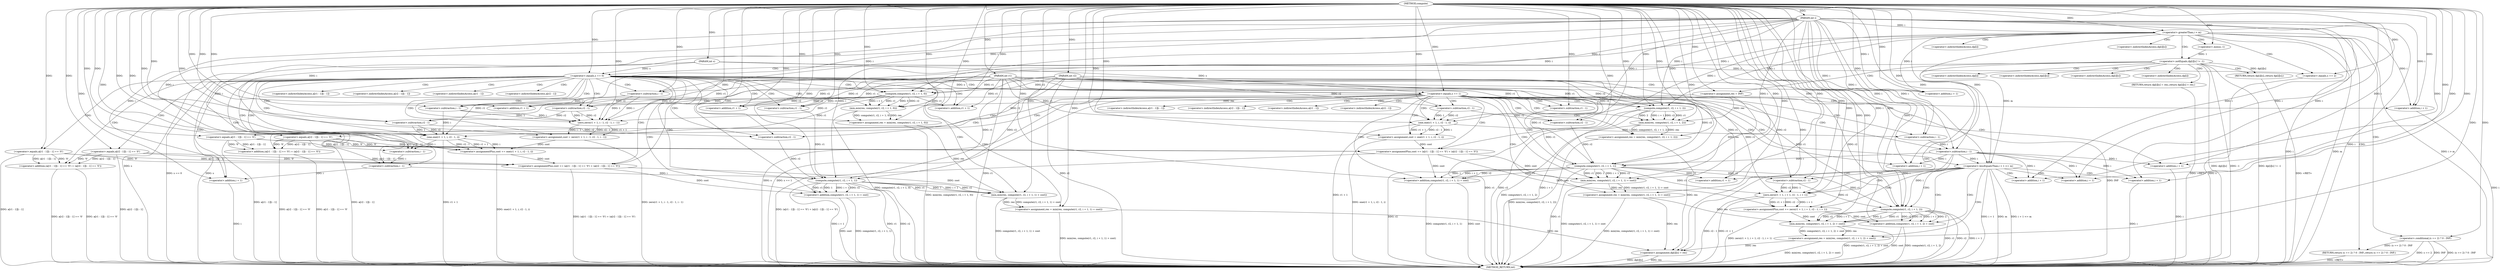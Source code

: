 digraph "compute" {  
"1000301" [label = "(METHOD,compute)" ]
"1000531" [label = "(METHOD_RETURN,int)" ]
"1000302" [label = "(PARAM,int r1)" ]
"1000303" [label = "(PARAM,int r2)" ]
"1000304" [label = "(PARAM,int i)" ]
"1000305" [label = "(PARAM,int s)" ]
"1000335" [label = "(<operator>.assignment,res = INF)" ]
"1000523" [label = "(RETURN,return dp[i][s] = res;,return dp[i][s] = res;)" ]
"1000308" [label = "(<operator>.greaterThan,i > m)" ]
"1000320" [label = "(<operator>.notEquals,dp[i][s] != -1)" ]
"1000328" [label = "(RETURN,return dp[i][s];,return dp[i][s];)" ]
"1000339" [label = "(<operator>.equals,s == 0)" ]
"1000524" [label = "(<operator>.assignment,dp[i][s] = res)" ]
"1000312" [label = "(RETURN,return (s == 2) ? 0 : INF;,return (s == 2) ? 0 : INF;)" ]
"1000343" [label = "(<operator>.assignment,res = min(res, compute(r1, r2, i + 1, 0)))" ]
"1000355" [label = "(<operator>.assignment,cost = zero(r1 + 1, i - 1, r2 - 1, i - 1))" ]
"1000370" [label = "(<operator>.assignmentPlus,cost += one(r1 + 1, i, r2 - 1, i))" ]
"1000381" [label = "(<operator>.assignmentPlus,cost += (a[r1 - 1][i - 1] == '0') + (a[r2 - 1][i - 1] == '0'))" ]
"1000406" [label = "(<operator>.assignment,res = min(res, compute(r1, r2, i + 1, 1) + cost))" ]
"1000313" [label = "(<operator>.conditional,(s == 2) ? 0 : INF)" ]
"1000326" [label = "(<operator>.minus,-1)" ]
"1000421" [label = "(<operator>.equals,s == 1)" ]
"1000345" [label = "(min,min(res, compute(r1, r2, i + 1, 0)))" ]
"1000357" [label = "(zero,zero(r1 + 1, i - 1, r2 - 1, i - 1))" ]
"1000372" [label = "(one,one(r1 + 1, i, r2 - 1, i))" ]
"1000383" [label = "(<operator>.addition,(a[r1 - 1][i - 1] == '0') + (a[r2 - 1][i - 1] == '0'))" ]
"1000408" [label = "(min,min(res, compute(r1, r2, i + 1, 1) + cost))" ]
"1000426" [label = "(<operator>.assignment,cost = one(r1 + 1, i, r2 - 1, i))" ]
"1000437" [label = "(<operator>.assignmentPlus,cost += (a[r1 - 1][i - 1] == '0') + (a[r2 - 1][i - 1] == '0'))" ]
"1000462" [label = "(<operator>.assignment,res = min(res, compute(r1, r2, i + 1, 1) + cost))" ]
"1000314" [label = "(<operator>.equals,s == 2)" ]
"1000347" [label = "(compute,compute(r1, r2, i + 1, 0))" ]
"1000358" [label = "(<operator>.addition,r1 + 1)" ]
"1000361" [label = "(<operator>.subtraction,i - 1)" ]
"1000364" [label = "(<operator>.subtraction,r2 - 1)" ]
"1000367" [label = "(<operator>.subtraction,i - 1)" ]
"1000373" [label = "(<operator>.addition,r1 + 1)" ]
"1000377" [label = "(<operator>.subtraction,r2 - 1)" ]
"1000384" [label = "(<operator>.equals,a[r1 - 1][i - 1] == '0')" ]
"1000395" [label = "(<operator>.equals,a[r2 - 1][i - 1] == '0')" ]
"1000410" [label = "(<operator>.addition,compute(r1, r2, i + 1, 1) + cost)" ]
"1000476" [label = "(<operator>.lessEqualsThan,i + 1 <= m)" ]
"1000512" [label = "(<operator>.assignment,res = min(res, compute(r1, r2, i + 1, 2)))" ]
"1000350" [label = "(<operator>.addition,i + 1)" ]
"1000411" [label = "(compute,compute(r1, r2, i + 1, 1))" ]
"1000428" [label = "(one,one(r1 + 1, i, r2 - 1, i))" ]
"1000439" [label = "(<operator>.addition,(a[r1 - 1][i - 1] == '0') + (a[r2 - 1][i - 1] == '0'))" ]
"1000464" [label = "(min,min(res, compute(r1, r2, i + 1, 1) + cost))" ]
"1000482" [label = "(<operator>.assignmentPlus,cost += zero(r1 + 1, i + 1, r2 - 1, i + 1))" ]
"1000497" [label = "(<operator>.assignment,res = min(res, compute(r1, r2, i + 1, 2) + cost))" ]
"1000391" [label = "(<operator>.subtraction,i - 1)" ]
"1000402" [label = "(<operator>.subtraction,i - 1)" ]
"1000414" [label = "(<operator>.addition,i + 1)" ]
"1000429" [label = "(<operator>.addition,r1 + 1)" ]
"1000433" [label = "(<operator>.subtraction,r2 - 1)" ]
"1000440" [label = "(<operator>.equals,a[r1 - 1][i - 1] == '0')" ]
"1000451" [label = "(<operator>.equals,a[r2 - 1][i - 1] == '0')" ]
"1000466" [label = "(<operator>.addition,compute(r1, r2, i + 1, 1) + cost)" ]
"1000477" [label = "(<operator>.addition,i + 1)" ]
"1000514" [label = "(min,min(res, compute(r1, r2, i + 1, 2)))" ]
"1000388" [label = "(<operator>.subtraction,r1 - 1)" ]
"1000399" [label = "(<operator>.subtraction,r2 - 1)" ]
"1000467" [label = "(compute,compute(r1, r2, i + 1, 1))" ]
"1000484" [label = "(zero,zero(r1 + 1, i + 1, r2 - 1, i + 1))" ]
"1000499" [label = "(min,min(res, compute(r1, r2, i + 1, 2) + cost))" ]
"1000516" [label = "(compute,compute(r1, r2, i + 1, 2))" ]
"1000447" [label = "(<operator>.subtraction,i - 1)" ]
"1000458" [label = "(<operator>.subtraction,i - 1)" ]
"1000470" [label = "(<operator>.addition,i + 1)" ]
"1000485" [label = "(<operator>.addition,r1 + 1)" ]
"1000488" [label = "(<operator>.addition,i + 1)" ]
"1000491" [label = "(<operator>.subtraction,r2 - 1)" ]
"1000494" [label = "(<operator>.addition,i + 1)" ]
"1000501" [label = "(<operator>.addition,compute(r1, r2, i + 1, 2) + cost)" ]
"1000519" [label = "(<operator>.addition,i + 1)" ]
"1000444" [label = "(<operator>.subtraction,r1 - 1)" ]
"1000455" [label = "(<operator>.subtraction,r2 - 1)" ]
"1000502" [label = "(compute,compute(r1, r2, i + 1, 2))" ]
"1000505" [label = "(<operator>.addition,i + 1)" ]
"1000321" [label = "(<operator>.indirectIndexAccess,dp[i][s])" ]
"1000329" [label = "(<operator>.indirectIndexAccess,dp[i][s])" ]
"1000525" [label = "(<operator>.indirectIndexAccess,dp[i][s])" ]
"1000322" [label = "(<operator>.indirectIndexAccess,dp[i])" ]
"1000330" [label = "(<operator>.indirectIndexAccess,dp[i])" ]
"1000526" [label = "(<operator>.indirectIndexAccess,dp[i])" ]
"1000385" [label = "(<operator>.indirectIndexAccess,a[r1 - 1][i - 1])" ]
"1000396" [label = "(<operator>.indirectIndexAccess,a[r2 - 1][i - 1])" ]
"1000386" [label = "(<operator>.indirectIndexAccess,a[r1 - 1])" ]
"1000397" [label = "(<operator>.indirectIndexAccess,a[r2 - 1])" ]
"1000441" [label = "(<operator>.indirectIndexAccess,a[r1 - 1][i - 1])" ]
"1000452" [label = "(<operator>.indirectIndexAccess,a[r2 - 1][i - 1])" ]
"1000442" [label = "(<operator>.indirectIndexAccess,a[r1 - 1])" ]
"1000453" [label = "(<operator>.indirectIndexAccess,a[r2 - 1])" ]
  "1000312" -> "1000531"  [ label = "DDG: <RET>"] 
  "1000328" -> "1000531"  [ label = "DDG: <RET>"] 
  "1000302" -> "1000531"  [ label = "DDG: r1"] 
  "1000303" -> "1000531"  [ label = "DDG: r2"] 
  "1000304" -> "1000531"  [ label = "DDG: i"] 
  "1000305" -> "1000531"  [ label = "DDG: s"] 
  "1000308" -> "1000531"  [ label = "DDG: i"] 
  "1000308" -> "1000531"  [ label = "DDG: m"] 
  "1000308" -> "1000531"  [ label = "DDG: i > m"] 
  "1000320" -> "1000531"  [ label = "DDG: dp[i][s]"] 
  "1000320" -> "1000531"  [ label = "DDG: -1"] 
  "1000320" -> "1000531"  [ label = "DDG: dp[i][s] != -1"] 
  "1000335" -> "1000531"  [ label = "DDG: INF"] 
  "1000339" -> "1000531"  [ label = "DDG: s"] 
  "1000339" -> "1000531"  [ label = "DDG: s == 0"] 
  "1000421" -> "1000531"  [ label = "DDG: s"] 
  "1000421" -> "1000531"  [ label = "DDG: s == 1"] 
  "1000516" -> "1000531"  [ label = "DDG: r1"] 
  "1000516" -> "1000531"  [ label = "DDG: r2"] 
  "1000519" -> "1000531"  [ label = "DDG: i"] 
  "1000516" -> "1000531"  [ label = "DDG: i + 1"] 
  "1000514" -> "1000531"  [ label = "DDG: compute(r1, r2, i + 1, 2)"] 
  "1000512" -> "1000531"  [ label = "DDG: min(res, compute(r1, r2, i + 1, 2))"] 
  "1000428" -> "1000531"  [ label = "DDG: r1 + 1"] 
  "1000426" -> "1000531"  [ label = "DDG: one(r1 + 1, i, r2 - 1, i)"] 
  "1000440" -> "1000531"  [ label = "DDG: a[r1 - 1][i - 1]"] 
  "1000439" -> "1000531"  [ label = "DDG: a[r1 - 1][i - 1] == '0'"] 
  "1000451" -> "1000531"  [ label = "DDG: a[r2 - 1][i - 1]"] 
  "1000439" -> "1000531"  [ label = "DDG: a[r2 - 1][i - 1] == '0'"] 
  "1000437" -> "1000531"  [ label = "DDG: (a[r1 - 1][i - 1] == '0') + (a[r2 - 1][i - 1] == '0')"] 
  "1000467" -> "1000531"  [ label = "DDG: r1"] 
  "1000467" -> "1000531"  [ label = "DDG: r2"] 
  "1000466" -> "1000531"  [ label = "DDG: compute(r1, r2, i + 1, 1)"] 
  "1000466" -> "1000531"  [ label = "DDG: cost"] 
  "1000464" -> "1000531"  [ label = "DDG: compute(r1, r2, i + 1, 1) + cost"] 
  "1000462" -> "1000531"  [ label = "DDG: min(res, compute(r1, r2, i + 1, 1) + cost)"] 
  "1000477" -> "1000531"  [ label = "DDG: i"] 
  "1000476" -> "1000531"  [ label = "DDG: i + 1"] 
  "1000476" -> "1000531"  [ label = "DDG: m"] 
  "1000476" -> "1000531"  [ label = "DDG: i + 1 <= m"] 
  "1000484" -> "1000531"  [ label = "DDG: r1 + 1"] 
  "1000484" -> "1000531"  [ label = "DDG: r2 - 1"] 
  "1000482" -> "1000531"  [ label = "DDG: zero(r1 + 1, i + 1, r2 - 1, i + 1)"] 
  "1000502" -> "1000531"  [ label = "DDG: r1"] 
  "1000502" -> "1000531"  [ label = "DDG: r2"] 
  "1000505" -> "1000531"  [ label = "DDG: i"] 
  "1000502" -> "1000531"  [ label = "DDG: i + 1"] 
  "1000501" -> "1000531"  [ label = "DDG: compute(r1, r2, i + 1, 2)"] 
  "1000501" -> "1000531"  [ label = "DDG: cost"] 
  "1000499" -> "1000531"  [ label = "DDG: compute(r1, r2, i + 1, 2) + cost"] 
  "1000497" -> "1000531"  [ label = "DDG: min(res, compute(r1, r2, i + 1, 2) + cost)"] 
  "1000345" -> "1000531"  [ label = "DDG: compute(r1, r2, i + 1, 0)"] 
  "1000343" -> "1000531"  [ label = "DDG: min(res, compute(r1, r2, i + 1, 0))"] 
  "1000355" -> "1000531"  [ label = "DDG: zero(r1 + 1, i - 1, r2 - 1, i - 1)"] 
  "1000372" -> "1000531"  [ label = "DDG: r1 + 1"] 
  "1000370" -> "1000531"  [ label = "DDG: one(r1 + 1, i, r2 - 1, i)"] 
  "1000384" -> "1000531"  [ label = "DDG: a[r1 - 1][i - 1]"] 
  "1000383" -> "1000531"  [ label = "DDG: a[r1 - 1][i - 1] == '0'"] 
  "1000395" -> "1000531"  [ label = "DDG: a[r2 - 1][i - 1]"] 
  "1000383" -> "1000531"  [ label = "DDG: a[r2 - 1][i - 1] == '0'"] 
  "1000381" -> "1000531"  [ label = "DDG: (a[r1 - 1][i - 1] == '0') + (a[r2 - 1][i - 1] == '0')"] 
  "1000411" -> "1000531"  [ label = "DDG: r1"] 
  "1000411" -> "1000531"  [ label = "DDG: r2"] 
  "1000414" -> "1000531"  [ label = "DDG: i"] 
  "1000411" -> "1000531"  [ label = "DDG: i + 1"] 
  "1000410" -> "1000531"  [ label = "DDG: compute(r1, r2, i + 1, 1)"] 
  "1000410" -> "1000531"  [ label = "DDG: cost"] 
  "1000408" -> "1000531"  [ label = "DDG: compute(r1, r2, i + 1, 1) + cost"] 
  "1000406" -> "1000531"  [ label = "DDG: min(res, compute(r1, r2, i + 1, 1) + cost)"] 
  "1000524" -> "1000531"  [ label = "DDG: dp[i][s]"] 
  "1000524" -> "1000531"  [ label = "DDG: res"] 
  "1000314" -> "1000531"  [ label = "DDG: s"] 
  "1000313" -> "1000531"  [ label = "DDG: s == 2"] 
  "1000313" -> "1000531"  [ label = "DDG: INF"] 
  "1000313" -> "1000531"  [ label = "DDG: (s == 2) ? 0 : INF"] 
  "1000523" -> "1000531"  [ label = "DDG: <RET>"] 
  "1000301" -> "1000302"  [ label = "DDG: "] 
  "1000301" -> "1000303"  [ label = "DDG: "] 
  "1000301" -> "1000304"  [ label = "DDG: "] 
  "1000301" -> "1000305"  [ label = "DDG: "] 
  "1000301" -> "1000335"  [ label = "DDG: "] 
  "1000320" -> "1000328"  [ label = "DDG: dp[i][s]"] 
  "1000512" -> "1000524"  [ label = "DDG: res"] 
  "1000462" -> "1000524"  [ label = "DDG: res"] 
  "1000497" -> "1000524"  [ label = "DDG: res"] 
  "1000406" -> "1000524"  [ label = "DDG: res"] 
  "1000301" -> "1000524"  [ label = "DDG: "] 
  "1000304" -> "1000308"  [ label = "DDG: i"] 
  "1000301" -> "1000308"  [ label = "DDG: "] 
  "1000313" -> "1000312"  [ label = "DDG: (s == 2) ? 0 : INF"] 
  "1000326" -> "1000320"  [ label = "DDG: 1"] 
  "1000305" -> "1000339"  [ label = "DDG: s"] 
  "1000301" -> "1000339"  [ label = "DDG: "] 
  "1000345" -> "1000343"  [ label = "DDG: compute(r1, r2, i + 1, 0)"] 
  "1000345" -> "1000343"  [ label = "DDG: res"] 
  "1000357" -> "1000355"  [ label = "DDG: r2 - 1"] 
  "1000357" -> "1000355"  [ label = "DDG: i - 1"] 
  "1000357" -> "1000355"  [ label = "DDG: r1 + 1"] 
  "1000372" -> "1000370"  [ label = "DDG: i"] 
  "1000372" -> "1000370"  [ label = "DDG: r2 - 1"] 
  "1000372" -> "1000370"  [ label = "DDG: r1 + 1"] 
  "1000395" -> "1000381"  [ label = "DDG: a[r2 - 1][i - 1]"] 
  "1000395" -> "1000381"  [ label = "DDG: '0'"] 
  "1000384" -> "1000381"  [ label = "DDG: '0'"] 
  "1000384" -> "1000381"  [ label = "DDG: a[r1 - 1][i - 1]"] 
  "1000408" -> "1000406"  [ label = "DDG: compute(r1, r2, i + 1, 1) + cost"] 
  "1000408" -> "1000406"  [ label = "DDG: res"] 
  "1000301" -> "1000313"  [ label = "DDG: "] 
  "1000301" -> "1000326"  [ label = "DDG: "] 
  "1000301" -> "1000343"  [ label = "DDG: "] 
  "1000301" -> "1000355"  [ label = "DDG: "] 
  "1000355" -> "1000370"  [ label = "DDG: cost"] 
  "1000301" -> "1000370"  [ label = "DDG: "] 
  "1000370" -> "1000381"  [ label = "DDG: cost"] 
  "1000301" -> "1000381"  [ label = "DDG: "] 
  "1000301" -> "1000406"  [ label = "DDG: "] 
  "1000335" -> "1000345"  [ label = "DDG: res"] 
  "1000301" -> "1000345"  [ label = "DDG: "] 
  "1000347" -> "1000345"  [ label = "DDG: 0"] 
  "1000347" -> "1000345"  [ label = "DDG: r2"] 
  "1000347" -> "1000345"  [ label = "DDG: i + 1"] 
  "1000347" -> "1000345"  [ label = "DDG: r1"] 
  "1000301" -> "1000357"  [ label = "DDG: "] 
  "1000347" -> "1000357"  [ label = "DDG: r1"] 
  "1000302" -> "1000357"  [ label = "DDG: r1"] 
  "1000364" -> "1000357"  [ label = "DDG: r2"] 
  "1000364" -> "1000357"  [ label = "DDG: 1"] 
  "1000361" -> "1000357"  [ label = "DDG: 1"] 
  "1000361" -> "1000357"  [ label = "DDG: i"] 
  "1000367" -> "1000357"  [ label = "DDG: 1"] 
  "1000367" -> "1000357"  [ label = "DDG: i"] 
  "1000301" -> "1000372"  [ label = "DDG: "] 
  "1000302" -> "1000372"  [ label = "DDG: r1"] 
  "1000347" -> "1000372"  [ label = "DDG: r1"] 
  "1000367" -> "1000372"  [ label = "DDG: i"] 
  "1000304" -> "1000372"  [ label = "DDG: i"] 
  "1000377" -> "1000372"  [ label = "DDG: 1"] 
  "1000377" -> "1000372"  [ label = "DDG: r2"] 
  "1000384" -> "1000383"  [ label = "DDG: '0'"] 
  "1000384" -> "1000383"  [ label = "DDG: a[r1 - 1][i - 1]"] 
  "1000395" -> "1000383"  [ label = "DDG: a[r2 - 1][i - 1]"] 
  "1000395" -> "1000383"  [ label = "DDG: '0'"] 
  "1000343" -> "1000408"  [ label = "DDG: res"] 
  "1000301" -> "1000408"  [ label = "DDG: "] 
  "1000381" -> "1000408"  [ label = "DDG: cost"] 
  "1000411" -> "1000408"  [ label = "DDG: 1"] 
  "1000411" -> "1000408"  [ label = "DDG: i + 1"] 
  "1000411" -> "1000408"  [ label = "DDG: r2"] 
  "1000411" -> "1000408"  [ label = "DDG: r1"] 
  "1000339" -> "1000421"  [ label = "DDG: s"] 
  "1000305" -> "1000421"  [ label = "DDG: s"] 
  "1000301" -> "1000421"  [ label = "DDG: "] 
  "1000428" -> "1000426"  [ label = "DDG: i"] 
  "1000428" -> "1000426"  [ label = "DDG: r1 + 1"] 
  "1000428" -> "1000426"  [ label = "DDG: r2 - 1"] 
  "1000451" -> "1000437"  [ label = "DDG: a[r2 - 1][i - 1]"] 
  "1000451" -> "1000437"  [ label = "DDG: '0'"] 
  "1000440" -> "1000437"  [ label = "DDG: '0'"] 
  "1000440" -> "1000437"  [ label = "DDG: a[r1 - 1][i - 1]"] 
  "1000464" -> "1000462"  [ label = "DDG: res"] 
  "1000464" -> "1000462"  [ label = "DDG: compute(r1, r2, i + 1, 1) + cost"] 
  "1000305" -> "1000314"  [ label = "DDG: s"] 
  "1000301" -> "1000314"  [ label = "DDG: "] 
  "1000302" -> "1000347"  [ label = "DDG: r1"] 
  "1000301" -> "1000347"  [ label = "DDG: "] 
  "1000303" -> "1000347"  [ label = "DDG: r2"] 
  "1000308" -> "1000347"  [ label = "DDG: i"] 
  "1000304" -> "1000347"  [ label = "DDG: i"] 
  "1000347" -> "1000358"  [ label = "DDG: r1"] 
  "1000302" -> "1000358"  [ label = "DDG: r1"] 
  "1000301" -> "1000358"  [ label = "DDG: "] 
  "1000304" -> "1000361"  [ label = "DDG: i"] 
  "1000301" -> "1000361"  [ label = "DDG: "] 
  "1000308" -> "1000361"  [ label = "DDG: i"] 
  "1000347" -> "1000364"  [ label = "DDG: r2"] 
  "1000303" -> "1000364"  [ label = "DDG: r2"] 
  "1000301" -> "1000364"  [ label = "DDG: "] 
  "1000361" -> "1000367"  [ label = "DDG: i"] 
  "1000304" -> "1000367"  [ label = "DDG: i"] 
  "1000301" -> "1000367"  [ label = "DDG: "] 
  "1000302" -> "1000373"  [ label = "DDG: r1"] 
  "1000301" -> "1000373"  [ label = "DDG: "] 
  "1000347" -> "1000373"  [ label = "DDG: r1"] 
  "1000364" -> "1000377"  [ label = "DDG: r2"] 
  "1000303" -> "1000377"  [ label = "DDG: r2"] 
  "1000301" -> "1000377"  [ label = "DDG: "] 
  "1000301" -> "1000384"  [ label = "DDG: "] 
  "1000301" -> "1000395"  [ label = "DDG: "] 
  "1000411" -> "1000410"  [ label = "DDG: 1"] 
  "1000411" -> "1000410"  [ label = "DDG: i + 1"] 
  "1000411" -> "1000410"  [ label = "DDG: r2"] 
  "1000411" -> "1000410"  [ label = "DDG: r1"] 
  "1000381" -> "1000410"  [ label = "DDG: cost"] 
  "1000301" -> "1000410"  [ label = "DDG: "] 
  "1000301" -> "1000426"  [ label = "DDG: "] 
  "1000426" -> "1000437"  [ label = "DDG: cost"] 
  "1000301" -> "1000437"  [ label = "DDG: "] 
  "1000301" -> "1000462"  [ label = "DDG: "] 
  "1000514" -> "1000512"  [ label = "DDG: compute(r1, r2, i + 1, 2)"] 
  "1000514" -> "1000512"  [ label = "DDG: res"] 
  "1000308" -> "1000350"  [ label = "DDG: i"] 
  "1000304" -> "1000350"  [ label = "DDG: i"] 
  "1000301" -> "1000350"  [ label = "DDG: "] 
  "1000388" -> "1000411"  [ label = "DDG: r1"] 
  "1000302" -> "1000411"  [ label = "DDG: r1"] 
  "1000301" -> "1000411"  [ label = "DDG: "] 
  "1000402" -> "1000411"  [ label = "DDG: i"] 
  "1000304" -> "1000411"  [ label = "DDG: i"] 
  "1000399" -> "1000411"  [ label = "DDG: r2"] 
  "1000303" -> "1000411"  [ label = "DDG: r2"] 
  "1000302" -> "1000428"  [ label = "DDG: r1"] 
  "1000301" -> "1000428"  [ label = "DDG: "] 
  "1000308" -> "1000428"  [ label = "DDG: i"] 
  "1000304" -> "1000428"  [ label = "DDG: i"] 
  "1000433" -> "1000428"  [ label = "DDG: r2"] 
  "1000433" -> "1000428"  [ label = "DDG: 1"] 
  "1000440" -> "1000439"  [ label = "DDG: '0'"] 
  "1000440" -> "1000439"  [ label = "DDG: a[r1 - 1][i - 1]"] 
  "1000451" -> "1000439"  [ label = "DDG: a[r2 - 1][i - 1]"] 
  "1000451" -> "1000439"  [ label = "DDG: '0'"] 
  "1000335" -> "1000464"  [ label = "DDG: res"] 
  "1000301" -> "1000464"  [ label = "DDG: "] 
  "1000467" -> "1000464"  [ label = "DDG: 1"] 
  "1000467" -> "1000464"  [ label = "DDG: i + 1"] 
  "1000467" -> "1000464"  [ label = "DDG: r2"] 
  "1000467" -> "1000464"  [ label = "DDG: r1"] 
  "1000437" -> "1000464"  [ label = "DDG: cost"] 
  "1000301" -> "1000476"  [ label = "DDG: "] 
  "1000304" -> "1000476"  [ label = "DDG: i"] 
  "1000458" -> "1000476"  [ label = "DDG: i"] 
  "1000308" -> "1000476"  [ label = "DDG: m"] 
  "1000484" -> "1000482"  [ label = "DDG: r2 - 1"] 
  "1000484" -> "1000482"  [ label = "DDG: i + 1"] 
  "1000484" -> "1000482"  [ label = "DDG: r1 + 1"] 
  "1000499" -> "1000497"  [ label = "DDG: res"] 
  "1000499" -> "1000497"  [ label = "DDG: compute(r1, r2, i + 1, 2) + cost"] 
  "1000301" -> "1000512"  [ label = "DDG: "] 
  "1000372" -> "1000391"  [ label = "DDG: i"] 
  "1000304" -> "1000391"  [ label = "DDG: i"] 
  "1000301" -> "1000391"  [ label = "DDG: "] 
  "1000391" -> "1000402"  [ label = "DDG: i"] 
  "1000304" -> "1000402"  [ label = "DDG: i"] 
  "1000301" -> "1000402"  [ label = "DDG: "] 
  "1000402" -> "1000414"  [ label = "DDG: i"] 
  "1000304" -> "1000414"  [ label = "DDG: i"] 
  "1000301" -> "1000414"  [ label = "DDG: "] 
  "1000302" -> "1000429"  [ label = "DDG: r1"] 
  "1000301" -> "1000429"  [ label = "DDG: "] 
  "1000303" -> "1000433"  [ label = "DDG: r2"] 
  "1000301" -> "1000433"  [ label = "DDG: "] 
  "1000301" -> "1000440"  [ label = "DDG: "] 
  "1000301" -> "1000451"  [ label = "DDG: "] 
  "1000467" -> "1000466"  [ label = "DDG: 1"] 
  "1000467" -> "1000466"  [ label = "DDG: i + 1"] 
  "1000467" -> "1000466"  [ label = "DDG: r2"] 
  "1000467" -> "1000466"  [ label = "DDG: r1"] 
  "1000437" -> "1000466"  [ label = "DDG: cost"] 
  "1000301" -> "1000466"  [ label = "DDG: "] 
  "1000304" -> "1000477"  [ label = "DDG: i"] 
  "1000301" -> "1000477"  [ label = "DDG: "] 
  "1000458" -> "1000477"  [ label = "DDG: i"] 
  "1000301" -> "1000482"  [ label = "DDG: "] 
  "1000437" -> "1000482"  [ label = "DDG: cost"] 
  "1000301" -> "1000497"  [ label = "DDG: "] 
  "1000335" -> "1000514"  [ label = "DDG: res"] 
  "1000301" -> "1000514"  [ label = "DDG: "] 
  "1000516" -> "1000514"  [ label = "DDG: r2"] 
  "1000516" -> "1000514"  [ label = "DDG: r1"] 
  "1000516" -> "1000514"  [ label = "DDG: 2"] 
  "1000516" -> "1000514"  [ label = "DDG: i + 1"] 
  "1000302" -> "1000388"  [ label = "DDG: r1"] 
  "1000301" -> "1000388"  [ label = "DDG: "] 
  "1000347" -> "1000388"  [ label = "DDG: r1"] 
  "1000377" -> "1000399"  [ label = "DDG: r2"] 
  "1000303" -> "1000399"  [ label = "DDG: r2"] 
  "1000301" -> "1000399"  [ label = "DDG: "] 
  "1000444" -> "1000467"  [ label = "DDG: r1"] 
  "1000302" -> "1000467"  [ label = "DDG: r1"] 
  "1000301" -> "1000467"  [ label = "DDG: "] 
  "1000458" -> "1000467"  [ label = "DDG: i"] 
  "1000304" -> "1000467"  [ label = "DDG: i"] 
  "1000455" -> "1000467"  [ label = "DDG: r2"] 
  "1000303" -> "1000467"  [ label = "DDG: r2"] 
  "1000491" -> "1000484"  [ label = "DDG: 1"] 
  "1000491" -> "1000484"  [ label = "DDG: r2"] 
  "1000301" -> "1000484"  [ label = "DDG: "] 
  "1000304" -> "1000484"  [ label = "DDG: i"] 
  "1000458" -> "1000484"  [ label = "DDG: i"] 
  "1000467" -> "1000484"  [ label = "DDG: r1"] 
  "1000302" -> "1000484"  [ label = "DDG: r1"] 
  "1000462" -> "1000499"  [ label = "DDG: res"] 
  "1000301" -> "1000499"  [ label = "DDG: "] 
  "1000502" -> "1000499"  [ label = "DDG: r2"] 
  "1000502" -> "1000499"  [ label = "DDG: r1"] 
  "1000502" -> "1000499"  [ label = "DDG: i + 1"] 
  "1000502" -> "1000499"  [ label = "DDG: 2"] 
  "1000482" -> "1000499"  [ label = "DDG: cost"] 
  "1000302" -> "1000516"  [ label = "DDG: r1"] 
  "1000301" -> "1000516"  [ label = "DDG: "] 
  "1000303" -> "1000516"  [ label = "DDG: r2"] 
  "1000308" -> "1000516"  [ label = "DDG: i"] 
  "1000304" -> "1000516"  [ label = "DDG: i"] 
  "1000428" -> "1000447"  [ label = "DDG: i"] 
  "1000304" -> "1000447"  [ label = "DDG: i"] 
  "1000301" -> "1000447"  [ label = "DDG: "] 
  "1000447" -> "1000458"  [ label = "DDG: i"] 
  "1000304" -> "1000458"  [ label = "DDG: i"] 
  "1000301" -> "1000458"  [ label = "DDG: "] 
  "1000458" -> "1000470"  [ label = "DDG: i"] 
  "1000304" -> "1000470"  [ label = "DDG: i"] 
  "1000301" -> "1000470"  [ label = "DDG: "] 
  "1000467" -> "1000485"  [ label = "DDG: r1"] 
  "1000302" -> "1000485"  [ label = "DDG: r1"] 
  "1000301" -> "1000485"  [ label = "DDG: "] 
  "1000304" -> "1000488"  [ label = "DDG: i"] 
  "1000301" -> "1000488"  [ label = "DDG: "] 
  "1000458" -> "1000488"  [ label = "DDG: i"] 
  "1000467" -> "1000491"  [ label = "DDG: r2"] 
  "1000303" -> "1000491"  [ label = "DDG: r2"] 
  "1000301" -> "1000491"  [ label = "DDG: "] 
  "1000304" -> "1000494"  [ label = "DDG: i"] 
  "1000301" -> "1000494"  [ label = "DDG: "] 
  "1000458" -> "1000494"  [ label = "DDG: i"] 
  "1000502" -> "1000501"  [ label = "DDG: r2"] 
  "1000502" -> "1000501"  [ label = "DDG: r1"] 
  "1000502" -> "1000501"  [ label = "DDG: i + 1"] 
  "1000502" -> "1000501"  [ label = "DDG: 2"] 
  "1000482" -> "1000501"  [ label = "DDG: cost"] 
  "1000301" -> "1000501"  [ label = "DDG: "] 
  "1000308" -> "1000519"  [ label = "DDG: i"] 
  "1000304" -> "1000519"  [ label = "DDG: i"] 
  "1000301" -> "1000519"  [ label = "DDG: "] 
  "1000302" -> "1000444"  [ label = "DDG: r1"] 
  "1000301" -> "1000444"  [ label = "DDG: "] 
  "1000433" -> "1000455"  [ label = "DDG: r2"] 
  "1000303" -> "1000455"  [ label = "DDG: r2"] 
  "1000301" -> "1000455"  [ label = "DDG: "] 
  "1000302" -> "1000502"  [ label = "DDG: r1"] 
  "1000301" -> "1000502"  [ label = "DDG: "] 
  "1000467" -> "1000502"  [ label = "DDG: r1"] 
  "1000491" -> "1000502"  [ label = "DDG: r2"] 
  "1000303" -> "1000502"  [ label = "DDG: r2"] 
  "1000304" -> "1000502"  [ label = "DDG: i"] 
  "1000458" -> "1000502"  [ label = "DDG: i"] 
  "1000304" -> "1000505"  [ label = "DDG: i"] 
  "1000301" -> "1000505"  [ label = "DDG: "] 
  "1000458" -> "1000505"  [ label = "DDG: i"] 
  "1000308" -> "1000321"  [ label = "CDG: "] 
  "1000308" -> "1000326"  [ label = "CDG: "] 
  "1000308" -> "1000314"  [ label = "CDG: "] 
  "1000308" -> "1000312"  [ label = "CDG: "] 
  "1000308" -> "1000313"  [ label = "CDG: "] 
  "1000308" -> "1000320"  [ label = "CDG: "] 
  "1000308" -> "1000322"  [ label = "CDG: "] 
  "1000320" -> "1000524"  [ label = "CDG: "] 
  "1000320" -> "1000330"  [ label = "CDG: "] 
  "1000320" -> "1000523"  [ label = "CDG: "] 
  "1000320" -> "1000335"  [ label = "CDG: "] 
  "1000320" -> "1000526"  [ label = "CDG: "] 
  "1000320" -> "1000525"  [ label = "CDG: "] 
  "1000320" -> "1000329"  [ label = "CDG: "] 
  "1000320" -> "1000339"  [ label = "CDG: "] 
  "1000320" -> "1000328"  [ label = "CDG: "] 
  "1000339" -> "1000396"  [ label = "CDG: "] 
  "1000339" -> "1000370"  [ label = "CDG: "] 
  "1000339" -> "1000383"  [ label = "CDG: "] 
  "1000339" -> "1000357"  [ label = "CDG: "] 
  "1000339" -> "1000410"  [ label = "CDG: "] 
  "1000339" -> "1000355"  [ label = "CDG: "] 
  "1000339" -> "1000408"  [ label = "CDG: "] 
  "1000339" -> "1000402"  [ label = "CDG: "] 
  "1000339" -> "1000364"  [ label = "CDG: "] 
  "1000339" -> "1000414"  [ label = "CDG: "] 
  "1000339" -> "1000367"  [ label = "CDG: "] 
  "1000339" -> "1000350"  [ label = "CDG: "] 
  "1000339" -> "1000391"  [ label = "CDG: "] 
  "1000339" -> "1000399"  [ label = "CDG: "] 
  "1000339" -> "1000377"  [ label = "CDG: "] 
  "1000339" -> "1000361"  [ label = "CDG: "] 
  "1000339" -> "1000372"  [ label = "CDG: "] 
  "1000339" -> "1000381"  [ label = "CDG: "] 
  "1000339" -> "1000406"  [ label = "CDG: "] 
  "1000339" -> "1000345"  [ label = "CDG: "] 
  "1000339" -> "1000385"  [ label = "CDG: "] 
  "1000339" -> "1000388"  [ label = "CDG: "] 
  "1000339" -> "1000373"  [ label = "CDG: "] 
  "1000339" -> "1000386"  [ label = "CDG: "] 
  "1000339" -> "1000397"  [ label = "CDG: "] 
  "1000339" -> "1000384"  [ label = "CDG: "] 
  "1000339" -> "1000347"  [ label = "CDG: "] 
  "1000339" -> "1000358"  [ label = "CDG: "] 
  "1000339" -> "1000421"  [ label = "CDG: "] 
  "1000339" -> "1000343"  [ label = "CDG: "] 
  "1000339" -> "1000395"  [ label = "CDG: "] 
  "1000339" -> "1000411"  [ label = "CDG: "] 
  "1000421" -> "1000464"  [ label = "CDG: "] 
  "1000421" -> "1000462"  [ label = "CDG: "] 
  "1000421" -> "1000514"  [ label = "CDG: "] 
  "1000421" -> "1000476"  [ label = "CDG: "] 
  "1000421" -> "1000470"  [ label = "CDG: "] 
  "1000421" -> "1000428"  [ label = "CDG: "] 
  "1000421" -> "1000442"  [ label = "CDG: "] 
  "1000421" -> "1000512"  [ label = "CDG: "] 
  "1000421" -> "1000444"  [ label = "CDG: "] 
  "1000421" -> "1000429"  [ label = "CDG: "] 
  "1000421" -> "1000519"  [ label = "CDG: "] 
  "1000421" -> "1000455"  [ label = "CDG: "] 
  "1000421" -> "1000437"  [ label = "CDG: "] 
  "1000421" -> "1000426"  [ label = "CDG: "] 
  "1000421" -> "1000466"  [ label = "CDG: "] 
  "1000421" -> "1000447"  [ label = "CDG: "] 
  "1000421" -> "1000439"  [ label = "CDG: "] 
  "1000421" -> "1000477"  [ label = "CDG: "] 
  "1000421" -> "1000451"  [ label = "CDG: "] 
  "1000421" -> "1000467"  [ label = "CDG: "] 
  "1000421" -> "1000458"  [ label = "CDG: "] 
  "1000421" -> "1000433"  [ label = "CDG: "] 
  "1000421" -> "1000453"  [ label = "CDG: "] 
  "1000421" -> "1000516"  [ label = "CDG: "] 
  "1000421" -> "1000452"  [ label = "CDG: "] 
  "1000421" -> "1000440"  [ label = "CDG: "] 
  "1000421" -> "1000441"  [ label = "CDG: "] 
  "1000476" -> "1000488"  [ label = "CDG: "] 
  "1000476" -> "1000502"  [ label = "CDG: "] 
  "1000476" -> "1000491"  [ label = "CDG: "] 
  "1000476" -> "1000497"  [ label = "CDG: "] 
  "1000476" -> "1000482"  [ label = "CDG: "] 
  "1000476" -> "1000505"  [ label = "CDG: "] 
  "1000476" -> "1000499"  [ label = "CDG: "] 
  "1000476" -> "1000501"  [ label = "CDG: "] 
  "1000476" -> "1000494"  [ label = "CDG: "] 
  "1000476" -> "1000485"  [ label = "CDG: "] 
  "1000476" -> "1000484"  [ label = "CDG: "] 
}
